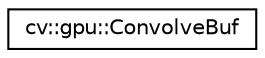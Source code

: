 digraph "Graphical Class Hierarchy"
{
 // LATEX_PDF_SIZE
  edge [fontname="Helvetica",fontsize="10",labelfontname="Helvetica",labelfontsize="10"];
  node [fontname="Helvetica",fontsize="10",shape=record];
  rankdir="LR";
  Node0 [label="cv::gpu::ConvolveBuf",height=0.2,width=0.4,color="black", fillcolor="white", style="filled",URL="$structcv_1_1gpu_1_1_convolve_buf.html",tooltip=" "];
}
